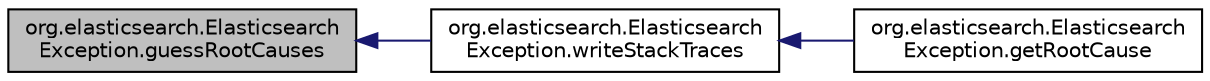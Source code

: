 digraph "org.elasticsearch.ElasticsearchException.guessRootCauses"
{
  edge [fontname="Helvetica",fontsize="10",labelfontname="Helvetica",labelfontsize="10"];
  node [fontname="Helvetica",fontsize="10",shape=record];
  rankdir="LR";
  Node43 [label="org.elasticsearch.Elasticsearch\lException.guessRootCauses",height=0.2,width=0.4,color="black", fillcolor="grey75", style="filled", fontcolor="black"];
  Node43 -> Node44 [dir="back",color="midnightblue",fontsize="10",style="solid"];
  Node44 [label="org.elasticsearch.Elasticsearch\lException.writeStackTraces",height=0.2,width=0.4,color="black", fillcolor="white", style="filled",URL="$classorg_1_1elasticsearch_1_1_elasticsearch_exception.html#a22de3652428c7858c91a58c7d225a158"];
  Node44 -> Node45 [dir="back",color="midnightblue",fontsize="10",style="solid"];
  Node45 [label="org.elasticsearch.Elasticsearch\lException.getRootCause",height=0.2,width=0.4,color="black", fillcolor="white", style="filled",URL="$classorg_1_1elasticsearch_1_1_elasticsearch_exception.html#a1d174a2312e18c883196ec07c87c2f50"];
}
